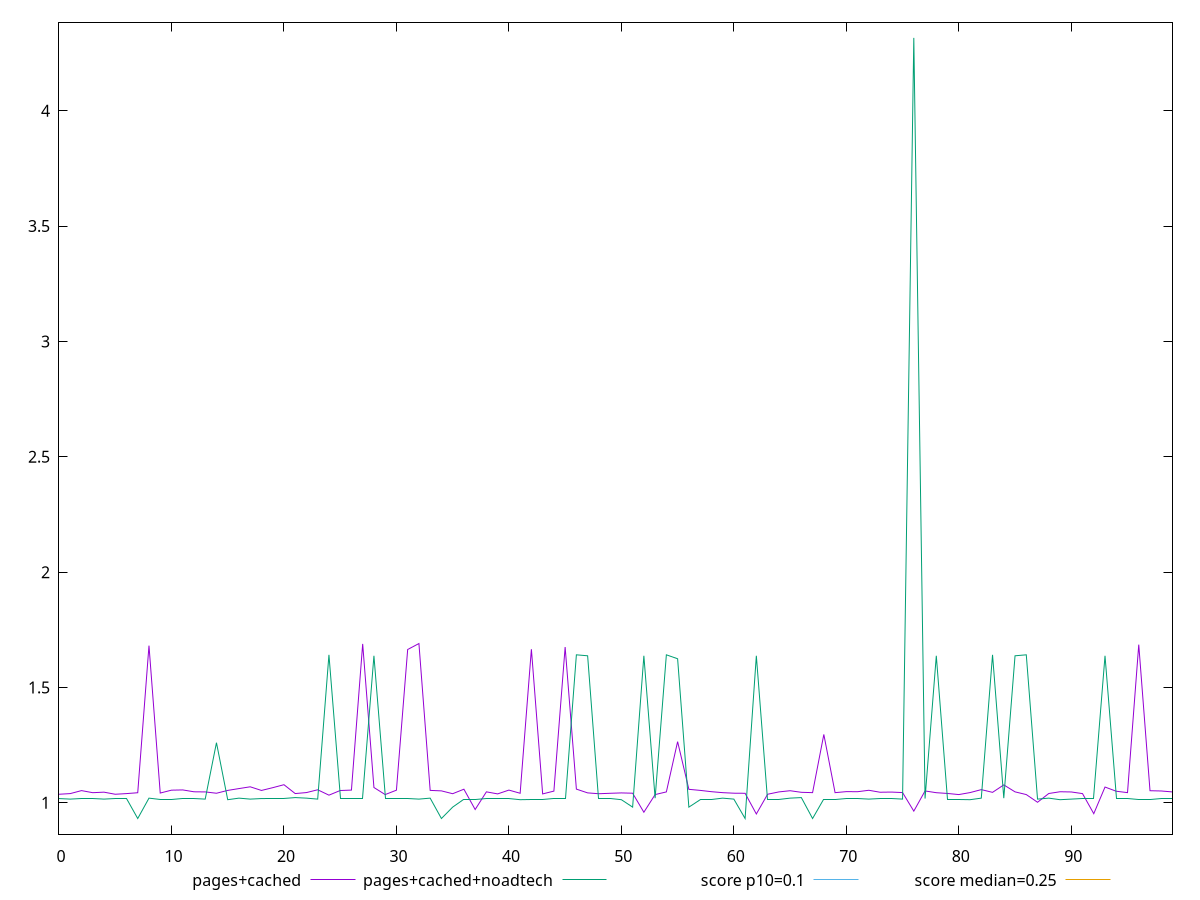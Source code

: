 reset

$pagesCached <<EOF
0 1.037288244035509
1 1.040140823788113
2 1.053099808163113
3 1.0441168573167587
4 1.0463507440355089
5 1.037288244035509
6 1.040140823788113
7 1.0438932651943629
8 1.6814017808702255
9 1.0425348260667588
10 1.0550163120693632
11 1.056063675350613
12 1.0479864862230088
13 1.047402990129259
14 1.0416998651292588
15 1.0539665073818631
16 1.0618766636318628
17 1.0695988316006126
18 1.053795608944363
19 1.0657672479417588
20 1.0786735386318629
21 1.0403131463792588
22 1.044567093319363
23 1.0567047479417588
24 1.0333693508572048
25 1.0534967401292588
26 1.055365433163113
27 1.6888250800238715
28 1.066561722225613
29 1.0359308221605088
30 1.054945511288113
31 1.6647503729926214
32 1.6905228746202257
33 1.0540192010667588
34 1.051968419816759
35 1.0396832635667588
36 1.0591715855068629
37 0.9711907912360297
38 1.047736038631863
39 1.0388312127855088
40 1.0553507847256132
41 1.0415934605068629
42 1.6659476793077257
43 1.0387897088792588
44 1.0509690454271106
45 1.6752640855577257
46 1.059567093319363
47 1.0432281854417589
48 1.039588048723009
49 1.041498245663113
50 1.043090042538113
51 1.0418121698167588
52 0.9593621779547798
53 1.0359308221605088
54 1.047428421444363
55 1.2653882921006943
56 1.0586637730068629
57 1.054108108944363
58 1.048475784725613
59 1.044256017473009
60 1.041890294816759
61 1.041498245663113
62 0.9517913771735298
63 1.037288244035509
64 1.047438187069363
65 1.052616409725613
66 1.045723302629259
67 1.044313187069363
68 1.2964873610602485
69 1.0442179722256129
70 1.048671097225613
71 1.048346390194363
72 1.0545426792568628
73 1.046041702694363
74 1.0467838901943631
75 1.044586624569363
76 0.9641888381110297
77 1.051593460506863
78 1.044032425350613
79 1.040750158098009
80 1.0359308221605088
81 1.044532913631863
82 1.057372269100613
83 1.0455524041917588
84 1.0778825230068632
85 1.0476984002855088
86 1.0359308221605088
87 1.002523636288113
88 1.040545079973009
89 1.048168167538113
90 1.047235550350613
91 1.0401031854417588
92 0.9531487990485297
93 1.0685310978359646
94 1.050362991756863
95 1.044366898006863
96 1.6856815660264755
97 1.0526310581631129
98 1.051454300350613
99 1.047349279191759
EOF

$pagesCachedNoadtech <<EOF
0 1.0186790063646105
1 1.0162677362230088
2 1.020477737850613
3 1.020477737850613
4 1.0162677362230088
5 1.020477737850613
6 1.020477737850613
7 0.9321282912360297
8 1.020477737850613
9 1.0162677362230088
10 1.0162677362230088
11 1.020477737850613
12 1.020477737850613
13 1.0162677362230088
14 1.2608037673102486
15 1.013717047797309
16 1.020477737850613
17 1.0162677362230088
18 1.0186790063646105
19 1.020477737850613
20 1.020477737850613
21 1.0228890079922146
22 1.020477737850613
23 1.0162677362230088
24 1.6416703355577258
25 1.020477737850613
26 1.020477737850613
27 1.0204777378506131
28 1.6374603339301215
29 1.020477737850613
30 1.020477737850613
31 1.0204777378506131
32 1.0162677362230088
33 1.020477737850613
34 0.9321282912360298
35 0.981503128475613
36 1.0162677362230088
37 1.0162677362230088
38 1.0204777378506131
39 1.020477737850613
40 1.0204777378506131
41 1.013717047797309
42 1.0162677362230088
43 1.0162677362230088
44 1.020477737850613
45 1.020477737850613
46 1.6416703355577256
47 1.6374603339301217
48 1.0204777378506131
49 1.0204777378506131
50 1.013717047797309
51 0.981503128475613
52 1.6374603339301215
53 1.020477737850613
54 1.6416703355577258
55 1.6245827297634547
56 0.981503128475613
57 1.0162677362230088
58 1.0162677362230088
59 1.020477737850613
60 1.0162677362230088
61 0.9321282912360298
62 1.6374603339301215
63 1.0162677362230088
64 1.0162677362230088
65 1.020477737850613
66 1.0228890079922146
67 0.9321282912360297
68 1.0162677362230088
69 1.0162677362230088
70 1.0204777378506131
71 1.020477737850613
72 1.0162677362230088
73 1.020477737850613
74 1.020477737850613
75 1.0162677362230088
76 4.315516493055556
77 1.0186790063646105
78 1.6374603339301217
79 1.0162677362230088
80 1.0162677362230088
81 1.013717047797309
82 1.020477737850613
83 1.6416703355577256
84 1.0204777378506131
85 1.6374603339301217
86 1.6416703355577256
87 1.0162677362230088
88 1.020477737850613
89 1.013717047797309
90 1.0162677362230088
91 1.020477737850613
92 1.020477737850613
93 1.6374603339301215
94 1.020477737850613
95 1.020477737850613
96 1.0162677362230088
97 1.0162677362230088
98 1.020477737850613
99 1.020477737850613
EOF

set key outside below
set xrange [0:99]
set yrange [0.8644605271996392:4.383184257091947]
set trange [0.8644605271996392:4.383184257091947]
set terminal svg size 640, 520 enhanced background rgb 'white'
set output "report_00015_2021-02-09T16-11-33.973Z/cumulative-layout-shift/comparison/line/1_vs_2.svg"

plot $pagesCached title "pages+cached" with line, \
     $pagesCachedNoadtech title "pages+cached+noadtech" with line, \
     0.1 title "score p10=0.1", \
     0.25 title "score median=0.25"

reset
